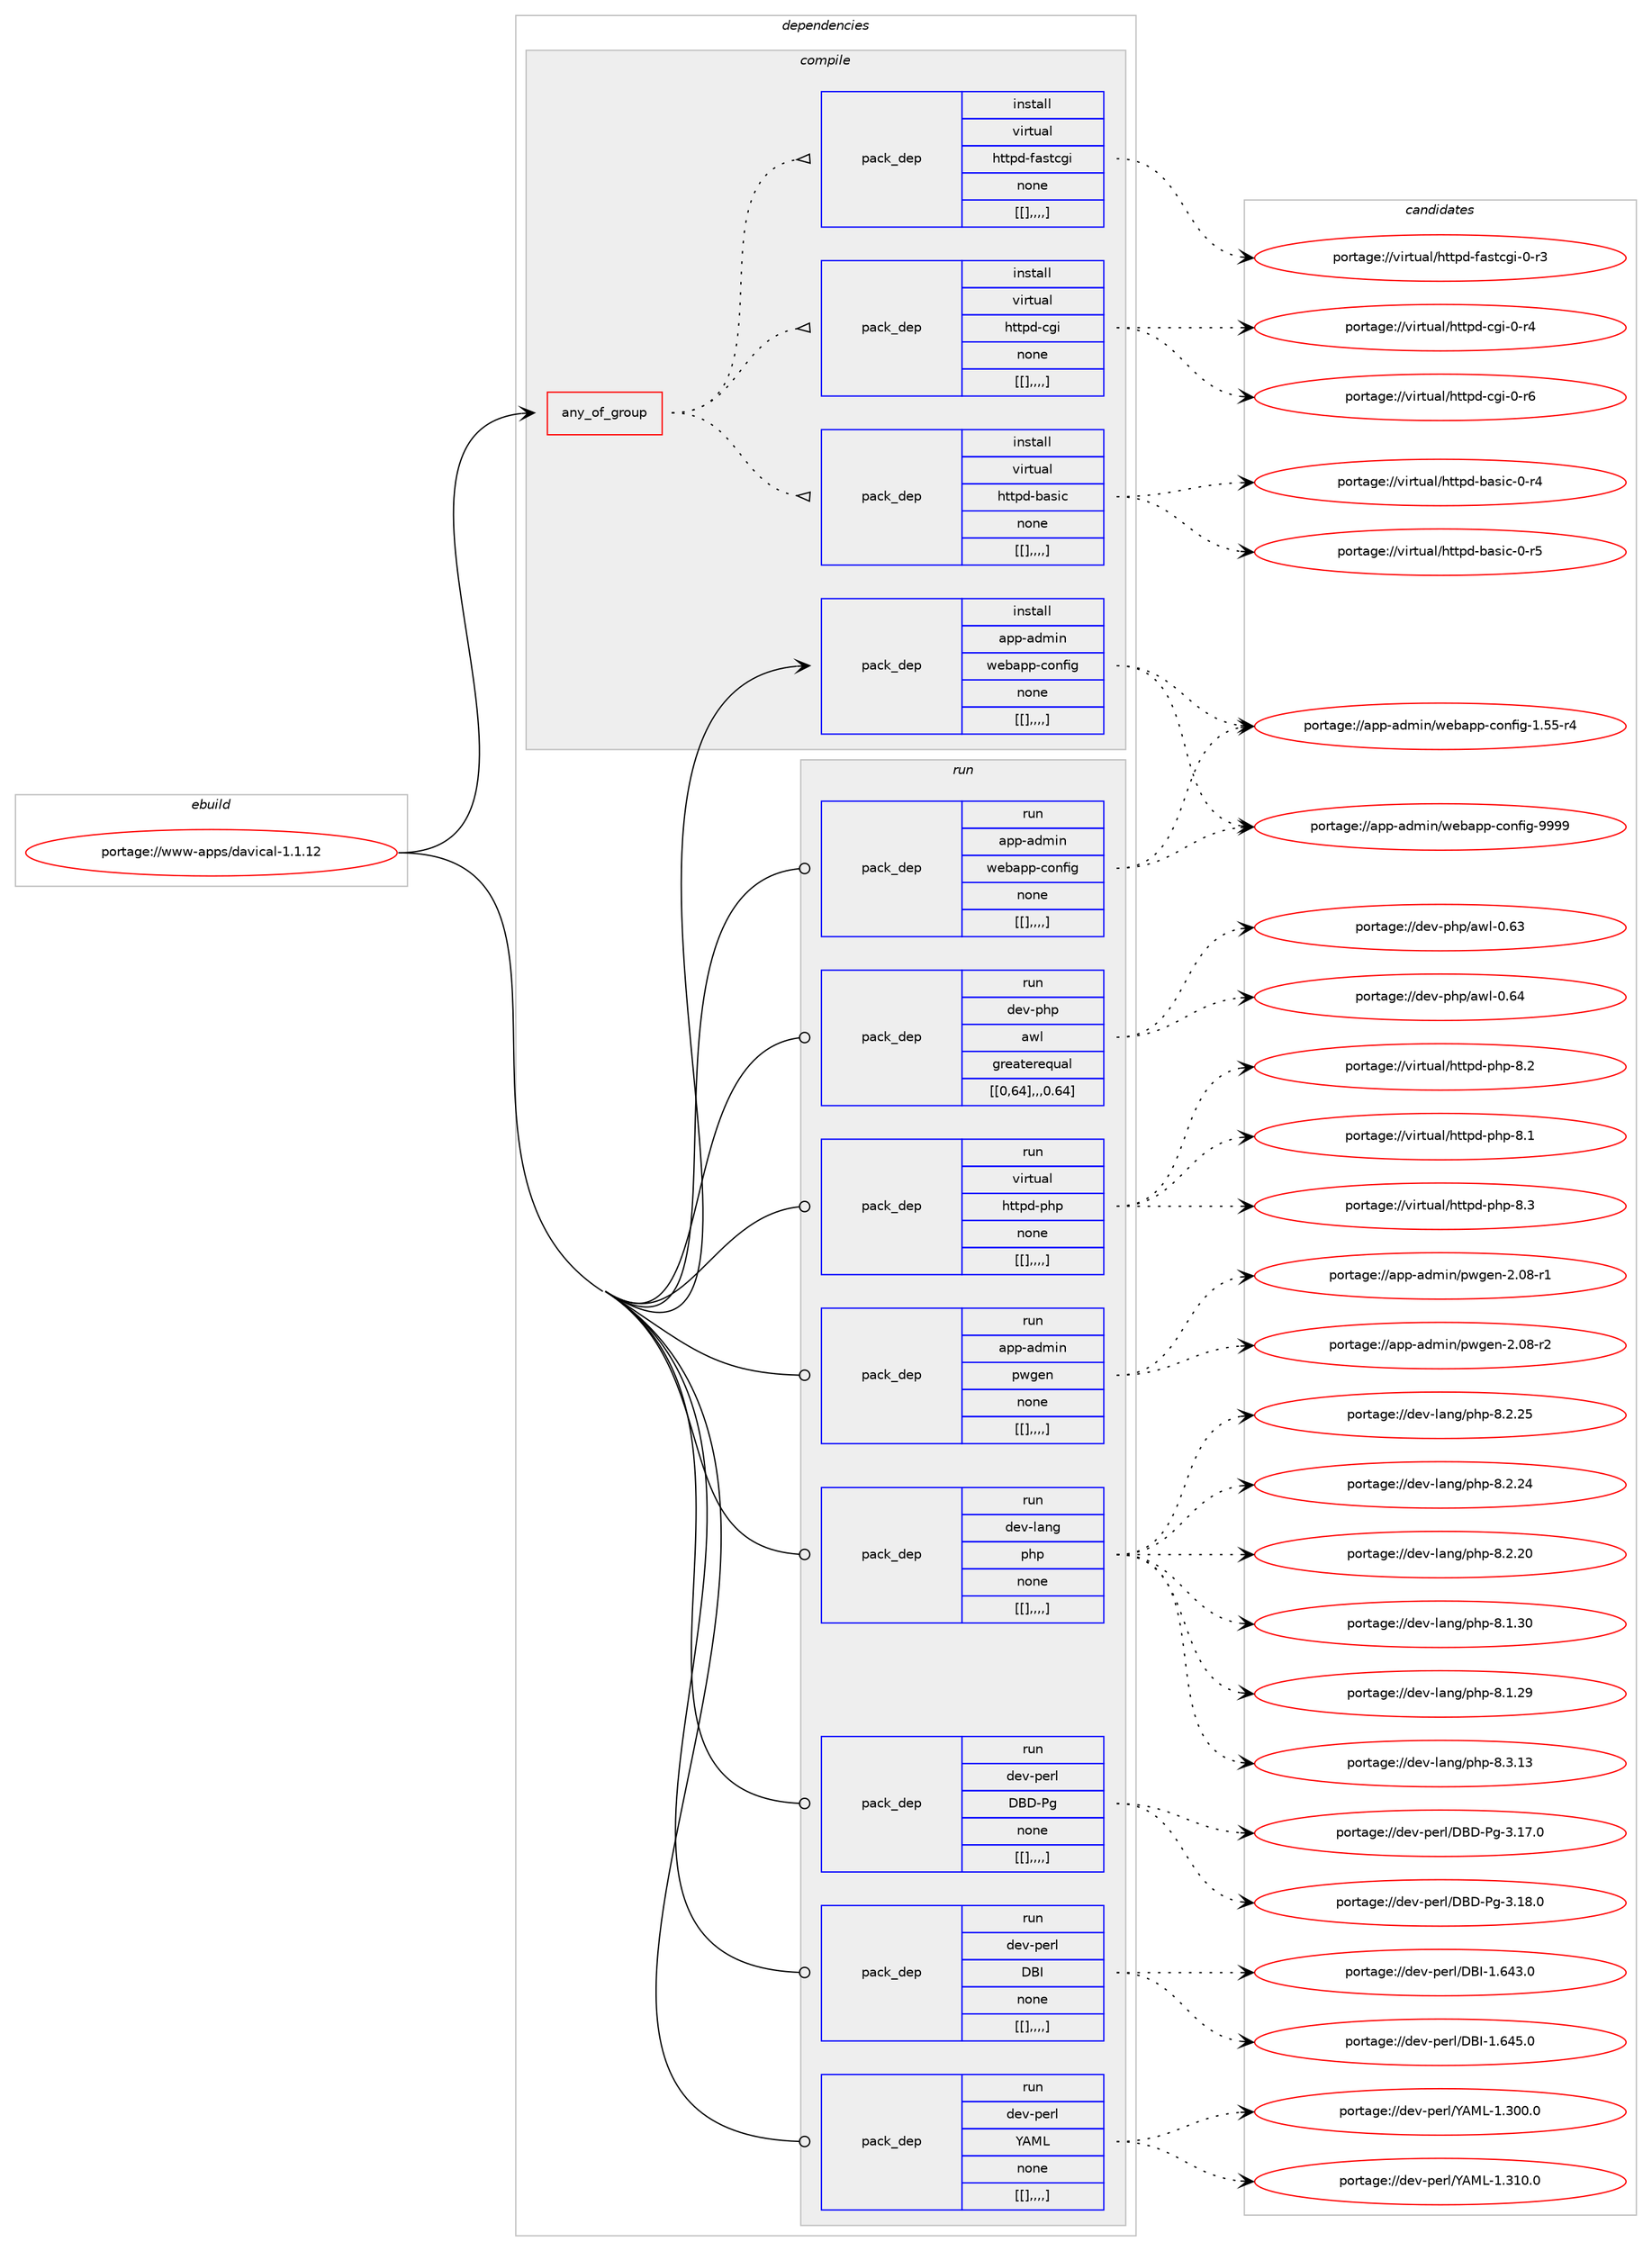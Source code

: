 digraph prolog {

# *************
# Graph options
# *************

newrank=true;
concentrate=true;
compound=true;
graph [rankdir=LR,fontname=Helvetica,fontsize=10,ranksep=1.5];#, ranksep=2.5, nodesep=0.2];
edge  [arrowhead=vee];
node  [fontname=Helvetica,fontsize=10];

# **********
# The ebuild
# **********

subgraph cluster_leftcol {
color=gray;
label=<<i>ebuild</i>>;
id [label="portage://www-apps/davical-1.1.12", color=red, width=4, href="../www-apps/davical-1.1.12.svg"];
}

# ****************
# The dependencies
# ****************

subgraph cluster_midcol {
color=gray;
label=<<i>dependencies</i>>;
subgraph cluster_compile {
fillcolor="#eeeeee";
style=filled;
label=<<i>compile</i>>;
subgraph any3310 {
dependency470542 [label=<<TABLE BORDER="0" CELLBORDER="1" CELLSPACING="0" CELLPADDING="4"><TR><TD CELLPADDING="10">any_of_group</TD></TR></TABLE>>, shape=none, color=red];subgraph pack341021 {
dependency470547 [label=<<TABLE BORDER="0" CELLBORDER="1" CELLSPACING="0" CELLPADDING="4" WIDTH="220"><TR><TD ROWSPAN="6" CELLPADDING="30">pack_dep</TD></TR><TR><TD WIDTH="110">install</TD></TR><TR><TD>virtual</TD></TR><TR><TD>httpd-basic</TD></TR><TR><TD>none</TD></TR><TR><TD>[[],,,,]</TD></TR></TABLE>>, shape=none, color=blue];
}
dependency470542:e -> dependency470547:w [weight=20,style="dotted",arrowhead="oinv"];
subgraph pack341028 {
dependency470559 [label=<<TABLE BORDER="0" CELLBORDER="1" CELLSPACING="0" CELLPADDING="4" WIDTH="220"><TR><TD ROWSPAN="6" CELLPADDING="30">pack_dep</TD></TR><TR><TD WIDTH="110">install</TD></TR><TR><TD>virtual</TD></TR><TR><TD>httpd-cgi</TD></TR><TR><TD>none</TD></TR><TR><TD>[[],,,,]</TD></TR></TABLE>>, shape=none, color=blue];
}
dependency470542:e -> dependency470559:w [weight=20,style="dotted",arrowhead="oinv"];
subgraph pack341034 {
dependency470570 [label=<<TABLE BORDER="0" CELLBORDER="1" CELLSPACING="0" CELLPADDING="4" WIDTH="220"><TR><TD ROWSPAN="6" CELLPADDING="30">pack_dep</TD></TR><TR><TD WIDTH="110">install</TD></TR><TR><TD>virtual</TD></TR><TR><TD>httpd-fastcgi</TD></TR><TR><TD>none</TD></TR><TR><TD>[[],,,,]</TD></TR></TABLE>>, shape=none, color=blue];
}
dependency470542:e -> dependency470570:w [weight=20,style="dotted",arrowhead="oinv"];
}
id:e -> dependency470542:w [weight=20,style="solid",arrowhead="vee"];
subgraph pack341044 {
dependency470584 [label=<<TABLE BORDER="0" CELLBORDER="1" CELLSPACING="0" CELLPADDING="4" WIDTH="220"><TR><TD ROWSPAN="6" CELLPADDING="30">pack_dep</TD></TR><TR><TD WIDTH="110">install</TD></TR><TR><TD>app-admin</TD></TR><TR><TD>webapp-config</TD></TR><TR><TD>none</TD></TR><TR><TD>[[],,,,]</TD></TR></TABLE>>, shape=none, color=blue];
}
id:e -> dependency470584:w [weight=20,style="solid",arrowhead="vee"];
}
subgraph cluster_compileandrun {
fillcolor="#eeeeee";
style=filled;
label=<<i>compile and run</i>>;
}
subgraph cluster_run {
fillcolor="#eeeeee";
style=filled;
label=<<i>run</i>>;
subgraph pack341057 {
dependency470593 [label=<<TABLE BORDER="0" CELLBORDER="1" CELLSPACING="0" CELLPADDING="4" WIDTH="220"><TR><TD ROWSPAN="6" CELLPADDING="30">pack_dep</TD></TR><TR><TD WIDTH="110">run</TD></TR><TR><TD>app-admin</TD></TR><TR><TD>pwgen</TD></TR><TR><TD>none</TD></TR><TR><TD>[[],,,,]</TD></TR></TABLE>>, shape=none, color=blue];
}
id:e -> dependency470593:w [weight=20,style="solid",arrowhead="odot"];
subgraph pack341062 {
dependency470597 [label=<<TABLE BORDER="0" CELLBORDER="1" CELLSPACING="0" CELLPADDING="4" WIDTH="220"><TR><TD ROWSPAN="6" CELLPADDING="30">pack_dep</TD></TR><TR><TD WIDTH="110">run</TD></TR><TR><TD>app-admin</TD></TR><TR><TD>webapp-config</TD></TR><TR><TD>none</TD></TR><TR><TD>[[],,,,]</TD></TR></TABLE>>, shape=none, color=blue];
}
id:e -> dependency470597:w [weight=20,style="solid",arrowhead="odot"];
subgraph pack341072 {
dependency470614 [label=<<TABLE BORDER="0" CELLBORDER="1" CELLSPACING="0" CELLPADDING="4" WIDTH="220"><TR><TD ROWSPAN="6" CELLPADDING="30">pack_dep</TD></TR><TR><TD WIDTH="110">run</TD></TR><TR><TD>dev-lang</TD></TR><TR><TD>php</TD></TR><TR><TD>none</TD></TR><TR><TD>[[],,,,]</TD></TR></TABLE>>, shape=none, color=blue];
}
id:e -> dependency470614:w [weight=20,style="solid",arrowhead="odot"];
subgraph pack341082 {
dependency470651 [label=<<TABLE BORDER="0" CELLBORDER="1" CELLSPACING="0" CELLPADDING="4" WIDTH="220"><TR><TD ROWSPAN="6" CELLPADDING="30">pack_dep</TD></TR><TR><TD WIDTH="110">run</TD></TR><TR><TD>dev-perl</TD></TR><TR><TD>DBD-Pg</TD></TR><TR><TD>none</TD></TR><TR><TD>[[],,,,]</TD></TR></TABLE>>, shape=none, color=blue];
}
id:e -> dependency470651:w [weight=20,style="solid",arrowhead="odot"];
subgraph pack341106 {
dependency470667 [label=<<TABLE BORDER="0" CELLBORDER="1" CELLSPACING="0" CELLPADDING="4" WIDTH="220"><TR><TD ROWSPAN="6" CELLPADDING="30">pack_dep</TD></TR><TR><TD WIDTH="110">run</TD></TR><TR><TD>dev-perl</TD></TR><TR><TD>DBI</TD></TR><TR><TD>none</TD></TR><TR><TD>[[],,,,]</TD></TR></TABLE>>, shape=none, color=blue];
}
id:e -> dependency470667:w [weight=20,style="solid",arrowhead="odot"];
subgraph pack341124 {
dependency470691 [label=<<TABLE BORDER="0" CELLBORDER="1" CELLSPACING="0" CELLPADDING="4" WIDTH="220"><TR><TD ROWSPAN="6" CELLPADDING="30">pack_dep</TD></TR><TR><TD WIDTH="110">run</TD></TR><TR><TD>dev-perl</TD></TR><TR><TD>YAML</TD></TR><TR><TD>none</TD></TR><TR><TD>[[],,,,]</TD></TR></TABLE>>, shape=none, color=blue];
}
id:e -> dependency470691:w [weight=20,style="solid",arrowhead="odot"];
subgraph pack341136 {
dependency470695 [label=<<TABLE BORDER="0" CELLBORDER="1" CELLSPACING="0" CELLPADDING="4" WIDTH="220"><TR><TD ROWSPAN="6" CELLPADDING="30">pack_dep</TD></TR><TR><TD WIDTH="110">run</TD></TR><TR><TD>dev-php</TD></TR><TR><TD>awl</TD></TR><TR><TD>greaterequal</TD></TR><TR><TD>[[0,64],,,0.64]</TD></TR></TABLE>>, shape=none, color=blue];
}
id:e -> dependency470695:w [weight=20,style="solid",arrowhead="odot"];
subgraph pack341140 {
dependency470701 [label=<<TABLE BORDER="0" CELLBORDER="1" CELLSPACING="0" CELLPADDING="4" WIDTH="220"><TR><TD ROWSPAN="6" CELLPADDING="30">pack_dep</TD></TR><TR><TD WIDTH="110">run</TD></TR><TR><TD>virtual</TD></TR><TR><TD>httpd-php</TD></TR><TR><TD>none</TD></TR><TR><TD>[[],,,,]</TD></TR></TABLE>>, shape=none, color=blue];
}
id:e -> dependency470701:w [weight=20,style="solid",arrowhead="odot"];
}
}

# **************
# The candidates
# **************

subgraph cluster_choices {
rank=same;
color=gray;
label=<<i>candidates</i>>;

subgraph choice340996 {
color=black;
nodesep=1;
choice11810511411611797108471041161161121004598971151059945484511453 [label="portage://virtual/httpd-basic-0-r5", color=red, width=4,href="../virtual/httpd-basic-0-r5.svg"];
choice11810511411611797108471041161161121004598971151059945484511452 [label="portage://virtual/httpd-basic-0-r4", color=red, width=4,href="../virtual/httpd-basic-0-r4.svg"];
dependency470547:e -> choice11810511411611797108471041161161121004598971151059945484511453:w [style=dotted,weight="100"];
dependency470547:e -> choice11810511411611797108471041161161121004598971151059945484511452:w [style=dotted,weight="100"];
}
subgraph choice341004 {
color=black;
nodesep=1;
choice1181051141161179710847104116116112100459910310545484511454 [label="portage://virtual/httpd-cgi-0-r6", color=red, width=4,href="../virtual/httpd-cgi-0-r6.svg"];
choice1181051141161179710847104116116112100459910310545484511452 [label="portage://virtual/httpd-cgi-0-r4", color=red, width=4,href="../virtual/httpd-cgi-0-r4.svg"];
dependency470559:e -> choice1181051141161179710847104116116112100459910310545484511454:w [style=dotted,weight="100"];
dependency470559:e -> choice1181051141161179710847104116116112100459910310545484511452:w [style=dotted,weight="100"];
}
subgraph choice341007 {
color=black;
nodesep=1;
choice118105114116117971084710411611611210045102971151169910310545484511451 [label="portage://virtual/httpd-fastcgi-0-r3", color=red, width=4,href="../virtual/httpd-fastcgi-0-r3.svg"];
dependency470570:e -> choice118105114116117971084710411611611210045102971151169910310545484511451:w [style=dotted,weight="100"];
}
subgraph choice341016 {
color=black;
nodesep=1;
choice97112112459710010910511047119101989711211245991111101021051034557575757 [label="portage://app-admin/webapp-config-9999", color=red, width=4,href="../app-admin/webapp-config-9999.svg"];
choice971121124597100109105110471191019897112112459911111010210510345494653534511452 [label="portage://app-admin/webapp-config-1.55-r4", color=red, width=4,href="../app-admin/webapp-config-1.55-r4.svg"];
dependency470584:e -> choice97112112459710010910511047119101989711211245991111101021051034557575757:w [style=dotted,weight="100"];
dependency470584:e -> choice971121124597100109105110471191019897112112459911111010210510345494653534511452:w [style=dotted,weight="100"];
}
subgraph choice341021 {
color=black;
nodesep=1;
choice9711211245971001091051104711211910310111045504648564511450 [label="portage://app-admin/pwgen-2.08-r2", color=red, width=4,href="../app-admin/pwgen-2.08-r2.svg"];
choice9711211245971001091051104711211910310111045504648564511449 [label="portage://app-admin/pwgen-2.08-r1", color=red, width=4,href="../app-admin/pwgen-2.08-r1.svg"];
dependency470593:e -> choice9711211245971001091051104711211910310111045504648564511450:w [style=dotted,weight="100"];
dependency470593:e -> choice9711211245971001091051104711211910310111045504648564511449:w [style=dotted,weight="100"];
}
subgraph choice341027 {
color=black;
nodesep=1;
choice97112112459710010910511047119101989711211245991111101021051034557575757 [label="portage://app-admin/webapp-config-9999", color=red, width=4,href="../app-admin/webapp-config-9999.svg"];
choice971121124597100109105110471191019897112112459911111010210510345494653534511452 [label="portage://app-admin/webapp-config-1.55-r4", color=red, width=4,href="../app-admin/webapp-config-1.55-r4.svg"];
dependency470597:e -> choice97112112459710010910511047119101989711211245991111101021051034557575757:w [style=dotted,weight="100"];
dependency470597:e -> choice971121124597100109105110471191019897112112459911111010210510345494653534511452:w [style=dotted,weight="100"];
}
subgraph choice341030 {
color=black;
nodesep=1;
choice10010111845108971101034711210411245564651464951 [label="portage://dev-lang/php-8.3.13", color=red, width=4,href="../dev-lang/php-8.3.13.svg"];
choice10010111845108971101034711210411245564650465053 [label="portage://dev-lang/php-8.2.25", color=red, width=4,href="../dev-lang/php-8.2.25.svg"];
choice10010111845108971101034711210411245564650465052 [label="portage://dev-lang/php-8.2.24", color=red, width=4,href="../dev-lang/php-8.2.24.svg"];
choice10010111845108971101034711210411245564650465048 [label="portage://dev-lang/php-8.2.20", color=red, width=4,href="../dev-lang/php-8.2.20.svg"];
choice10010111845108971101034711210411245564649465148 [label="portage://dev-lang/php-8.1.30", color=red, width=4,href="../dev-lang/php-8.1.30.svg"];
choice10010111845108971101034711210411245564649465057 [label="portage://dev-lang/php-8.1.29", color=red, width=4,href="../dev-lang/php-8.1.29.svg"];
dependency470614:e -> choice10010111845108971101034711210411245564651464951:w [style=dotted,weight="100"];
dependency470614:e -> choice10010111845108971101034711210411245564650465053:w [style=dotted,weight="100"];
dependency470614:e -> choice10010111845108971101034711210411245564650465052:w [style=dotted,weight="100"];
dependency470614:e -> choice10010111845108971101034711210411245564650465048:w [style=dotted,weight="100"];
dependency470614:e -> choice10010111845108971101034711210411245564649465148:w [style=dotted,weight="100"];
dependency470614:e -> choice10010111845108971101034711210411245564649465057:w [style=dotted,weight="100"];
}
subgraph choice341040 {
color=black;
nodesep=1;
choice1001011184511210111410847686668458010345514649564648 [label="portage://dev-perl/DBD-Pg-3.18.0", color=red, width=4,href="../dev-perl/DBD-Pg-3.18.0.svg"];
choice1001011184511210111410847686668458010345514649554648 [label="portage://dev-perl/DBD-Pg-3.17.0", color=red, width=4,href="../dev-perl/DBD-Pg-3.17.0.svg"];
dependency470651:e -> choice1001011184511210111410847686668458010345514649564648:w [style=dotted,weight="100"];
dependency470651:e -> choice1001011184511210111410847686668458010345514649554648:w [style=dotted,weight="100"];
}
subgraph choice341055 {
color=black;
nodesep=1;
choice10010111845112101114108476866734549465452534648 [label="portage://dev-perl/DBI-1.645.0", color=red, width=4,href="../dev-perl/DBI-1.645.0.svg"];
choice10010111845112101114108476866734549465452514648 [label="portage://dev-perl/DBI-1.643.0", color=red, width=4,href="../dev-perl/DBI-1.643.0.svg"];
dependency470667:e -> choice10010111845112101114108476866734549465452534648:w [style=dotted,weight="100"];
dependency470667:e -> choice10010111845112101114108476866734549465452514648:w [style=dotted,weight="100"];
}
subgraph choice341058 {
color=black;
nodesep=1;
choice1001011184511210111410847896577764549465149484648 [label="portage://dev-perl/YAML-1.310.0", color=red, width=4,href="../dev-perl/YAML-1.310.0.svg"];
choice1001011184511210111410847896577764549465148484648 [label="portage://dev-perl/YAML-1.300.0", color=red, width=4,href="../dev-perl/YAML-1.300.0.svg"];
dependency470691:e -> choice1001011184511210111410847896577764549465149484648:w [style=dotted,weight="100"];
dependency470691:e -> choice1001011184511210111410847896577764549465148484648:w [style=dotted,weight="100"];
}
subgraph choice341062 {
color=black;
nodesep=1;
choice1001011184511210411247971191084548465452 [label="portage://dev-php/awl-0.64", color=red, width=4,href="../dev-php/awl-0.64.svg"];
choice1001011184511210411247971191084548465451 [label="portage://dev-php/awl-0.63", color=red, width=4,href="../dev-php/awl-0.63.svg"];
dependency470695:e -> choice1001011184511210411247971191084548465452:w [style=dotted,weight="100"];
dependency470695:e -> choice1001011184511210411247971191084548465451:w [style=dotted,weight="100"];
}
subgraph choice341073 {
color=black;
nodesep=1;
choice11810511411611797108471041161161121004511210411245564651 [label="portage://virtual/httpd-php-8.3", color=red, width=4,href="../virtual/httpd-php-8.3.svg"];
choice11810511411611797108471041161161121004511210411245564650 [label="portage://virtual/httpd-php-8.2", color=red, width=4,href="../virtual/httpd-php-8.2.svg"];
choice11810511411611797108471041161161121004511210411245564649 [label="portage://virtual/httpd-php-8.1", color=red, width=4,href="../virtual/httpd-php-8.1.svg"];
dependency470701:e -> choice11810511411611797108471041161161121004511210411245564651:w [style=dotted,weight="100"];
dependency470701:e -> choice11810511411611797108471041161161121004511210411245564650:w [style=dotted,weight="100"];
dependency470701:e -> choice11810511411611797108471041161161121004511210411245564649:w [style=dotted,weight="100"];
}
}

}
